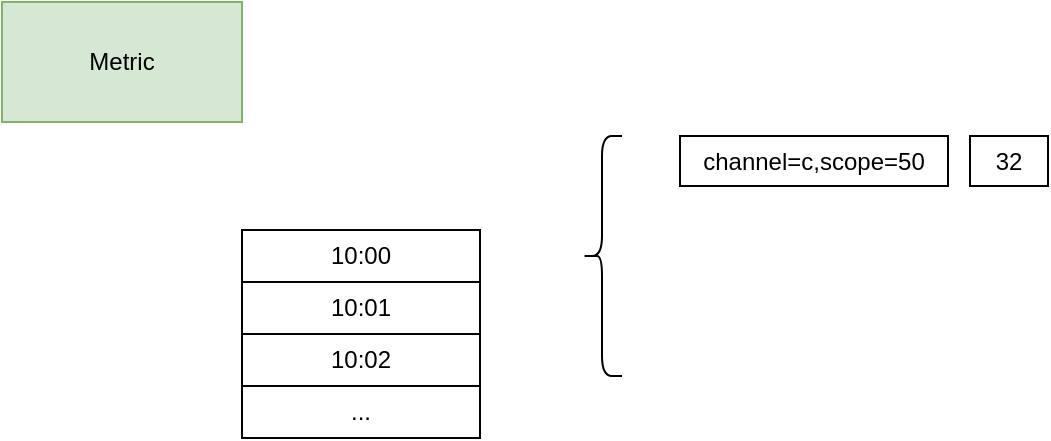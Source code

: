 <mxfile version="21.5.0" type="github">
  <diagram name="第 1 页" id="owlcZYj40X50G6dCym4q">
    <mxGraphModel dx="1055" dy="669" grid="0" gridSize="10" guides="1" tooltips="1" connect="1" arrows="1" fold="1" page="0" pageScale="1" pageWidth="827" pageHeight="1169" math="0" shadow="0">
      <root>
        <mxCell id="0" />
        <mxCell id="1" parent="0" />
        <mxCell id="8aZoBT3rTIq1UHYwDU_b-1" value="Metric" style="rounded=0;whiteSpace=wrap;html=1;fillColor=#d5e8d4;strokeColor=#82b366;" parent="1" vertex="1">
          <mxGeometry x="160" y="160" width="120" height="60" as="geometry" />
        </mxCell>
        <mxCell id="xoYo0yV6whu1FchLwgNx-1" value="10:00" style="rounded=0;whiteSpace=wrap;html=1;" parent="1" vertex="1">
          <mxGeometry x="280" y="274" width="119" height="26" as="geometry" />
        </mxCell>
        <mxCell id="xoYo0yV6whu1FchLwgNx-2" value="10:01" style="rounded=0;whiteSpace=wrap;html=1;" parent="1" vertex="1">
          <mxGeometry x="280" y="300" width="119" height="26" as="geometry" />
        </mxCell>
        <mxCell id="xoYo0yV6whu1FchLwgNx-3" value="10:02" style="rounded=0;whiteSpace=wrap;html=1;" parent="1" vertex="1">
          <mxGeometry x="280" y="326" width="119" height="26" as="geometry" />
        </mxCell>
        <mxCell id="xoYo0yV6whu1FchLwgNx-4" value="..." style="rounded=0;whiteSpace=wrap;html=1;" parent="1" vertex="1">
          <mxGeometry x="280" y="352" width="119" height="26" as="geometry" />
        </mxCell>
        <mxCell id="_X1z99BqpCsmOeTWDONs-1" value="" style="shape=curlyBracket;whiteSpace=wrap;html=1;rounded=1;labelPosition=left;verticalLabelPosition=middle;align=right;verticalAlign=middle;" vertex="1" parent="1">
          <mxGeometry x="450" y="227" width="20" height="120" as="geometry" />
        </mxCell>
        <mxCell id="_X1z99BqpCsmOeTWDONs-2" value="channel=c,scope=50" style="rounded=0;whiteSpace=wrap;html=1;" vertex="1" parent="1">
          <mxGeometry x="499" y="227" width="134" height="25" as="geometry" />
        </mxCell>
        <mxCell id="_X1z99BqpCsmOeTWDONs-3" value="32" style="rounded=0;whiteSpace=wrap;html=1;" vertex="1" parent="1">
          <mxGeometry x="644" y="227" width="39" height="25" as="geometry" />
        </mxCell>
      </root>
    </mxGraphModel>
  </diagram>
</mxfile>
